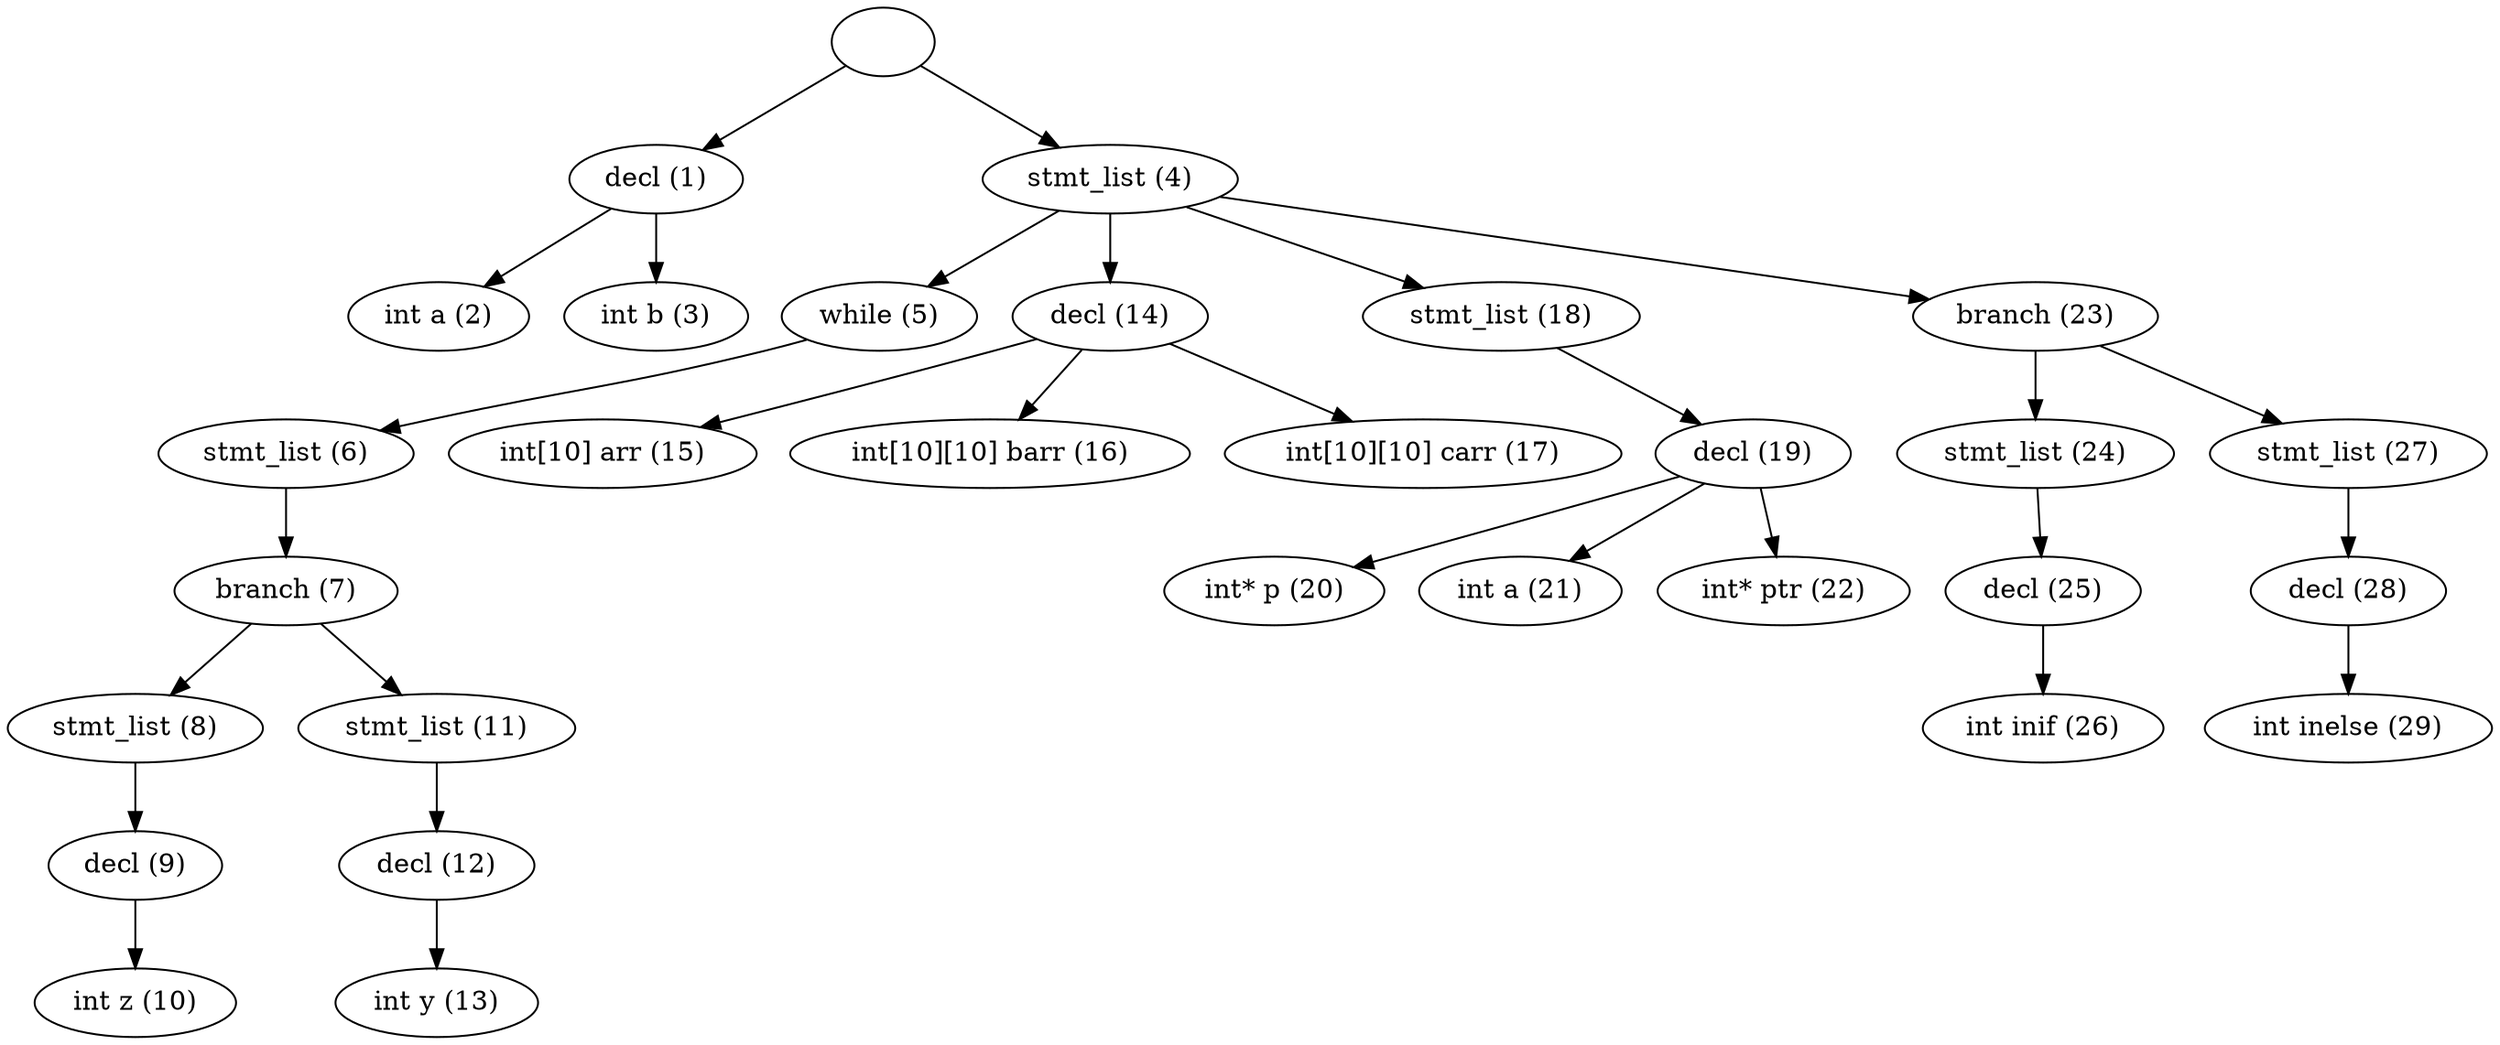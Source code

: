 digraph ast {
	"" -> "decl (1)";
	"decl (1)" -> "int a (2)";
	"decl (1)" -> "int b (3)";
	"" -> "stmt_list (4)";
	"stmt_list (4)" -> "while (5)";
	"while (5)" -> "stmt_list (6)";
	"stmt_list (6)" -> "branch (7)";
	"branch (7)" -> "stmt_list (8)";
	"stmt_list (8)" -> "decl (9)";
	"decl (9)" -> "int z (10)";
	"branch (7)" -> "stmt_list (11)";
	"stmt_list (11)" -> "decl (12)";
	"decl (12)" -> "int y (13)";
	"stmt_list (4)" -> "decl (14)";
	"decl (14)" -> "int[10] arr (15)";
	"decl (14)" -> "int[10][10] barr (16)";
	"decl (14)" -> "int[10][10] carr (17)";
	"stmt_list (4)" -> "stmt_list (18)";
	"stmt_list (18)" -> "decl (19)";
	"decl (19)" -> "int* p (20)";
	"decl (19)" -> "int a (21)";
	"decl (19)" -> "int* ptr (22)";
	"stmt_list (4)" -> "branch (23)";
	"branch (23)" -> "stmt_list (24)";
	"stmt_list (24)" -> "decl (25)";
	"decl (25)" -> "int inif (26)";
	"branch (23)" -> "stmt_list (27)";
	"stmt_list (27)" -> "decl (28)";
	"decl (28)" -> "int inelse (29)";
}
